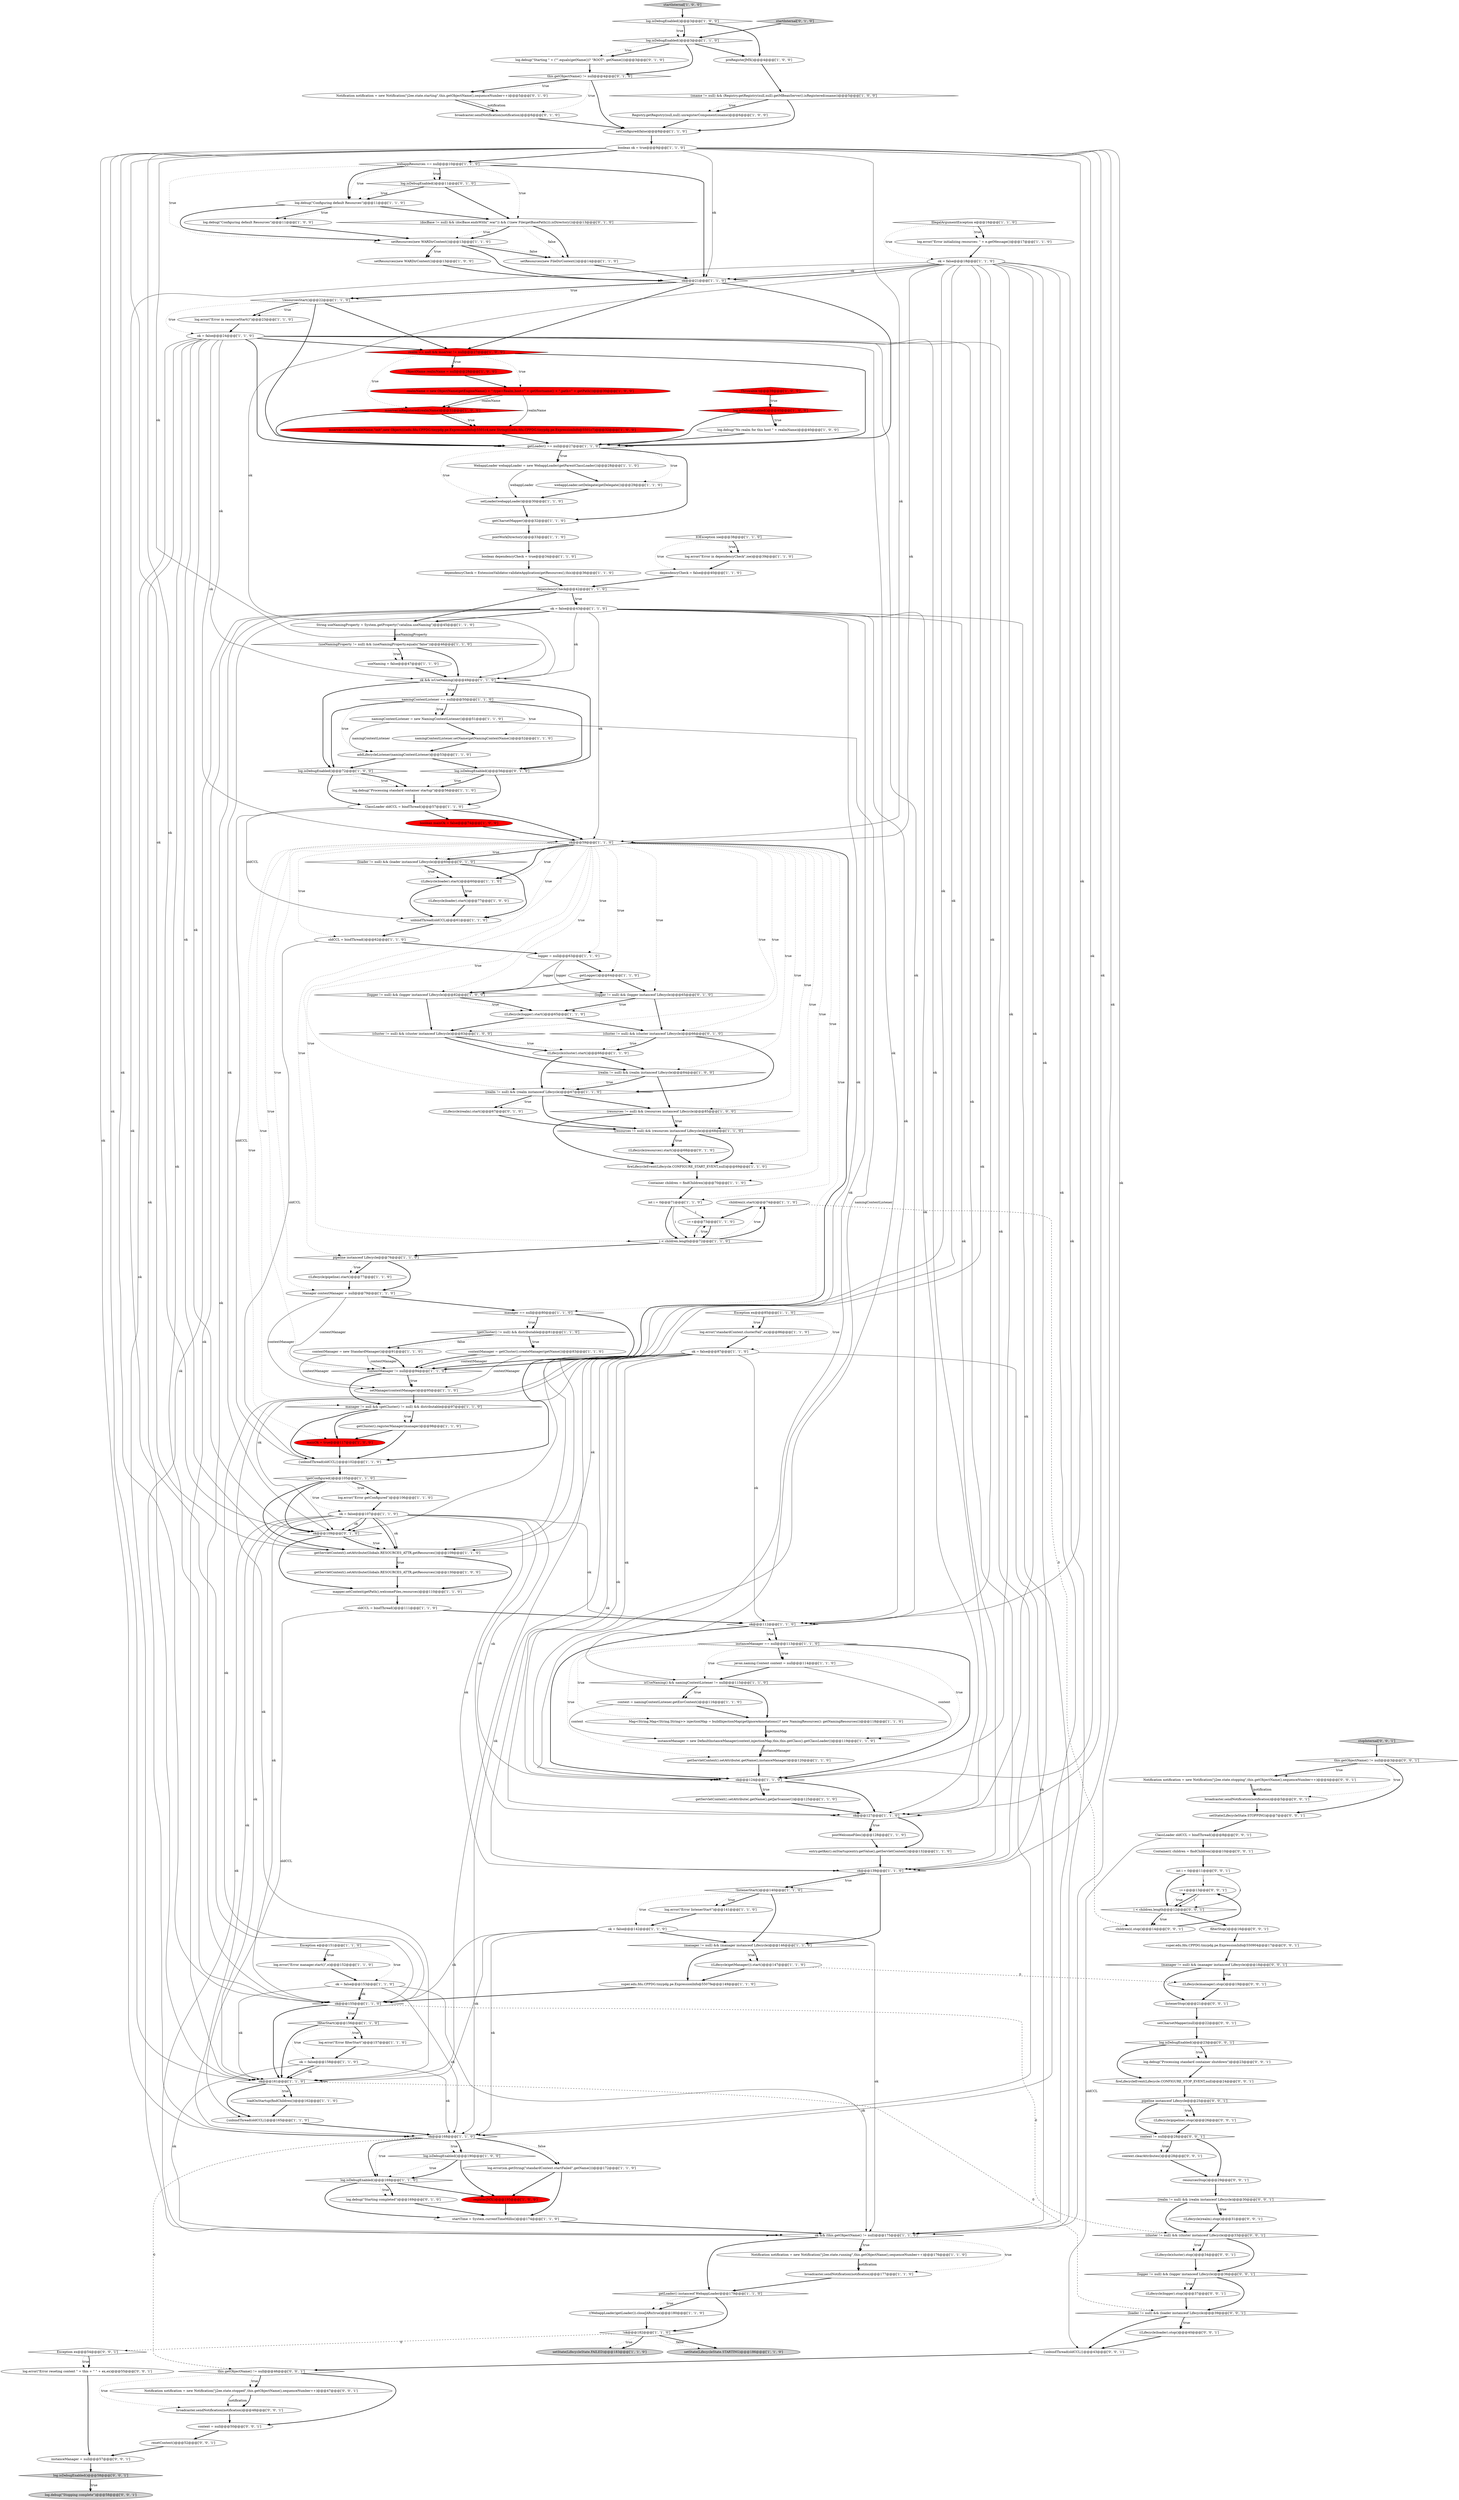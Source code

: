 digraph {
196 [style = filled, label = "broadcaster.sendNotification(notification)@@@48@@@['0', '0', '1']", fillcolor = white, shape = ellipse image = "AAA0AAABBB3BBB"];
15 [style = filled, label = "webappLoader.setDelegate(getDelegate())@@@29@@@['1', '1', '0']", fillcolor = white, shape = ellipse image = "AAA0AAABBB1BBB"];
30 [style = filled, label = "contextManager = getCluster().createManager(getName())@@@83@@@['1', '1', '0']", fillcolor = white, shape = ellipse image = "AAA0AAABBB1BBB"];
58 [style = filled, label = "WebappLoader webappLoader = new WebappLoader(getParentClassLoader())@@@28@@@['1', '1', '0']", fillcolor = white, shape = ellipse image = "AAA0AAABBB1BBB"];
122 [style = filled, label = "setResources(new WARDirContext())@@@13@@@['1', '0', '0']", fillcolor = white, shape = ellipse image = "AAA0AAABBB1BBB"];
172 [style = filled, label = "ClassLoader oldCCL = bindThread()@@@8@@@['0', '0', '1']", fillcolor = white, shape = ellipse image = "AAA0AAABBB3BBB"];
119 [style = filled, label = "log.debug(\"No realm for this host \" + realmName)@@@40@@@['1', '0', '0']", fillcolor = white, shape = ellipse image = "AAA0AAABBB1BBB"];
189 [style = filled, label = "children(i(.stop()@@@14@@@['0', '0', '1']", fillcolor = white, shape = ellipse image = "AAA0AAABBB3BBB"];
22 [style = filled, label = "ClassLoader oldCCL = bindThread()@@@57@@@['1', '1', '0']", fillcolor = white, shape = ellipse image = "AAA0AAABBB1BBB"];
1 [style = filled, label = "getServletContext().setAttribute(Globals.RESOURCES_ATTR,getResources())@@@130@@@['1', '0', '0']", fillcolor = white, shape = ellipse image = "AAA0AAABBB1BBB"];
77 [style = filled, label = "ok = false@@@153@@@['1', '1', '0']", fillcolor = white, shape = ellipse image = "AAA0AAABBB1BBB"];
47 [style = filled, label = "setLoader(webappLoader)@@@30@@@['1', '1', '0']", fillcolor = white, shape = ellipse image = "AAA0AAABBB1BBB"];
61 [style = filled, label = "(cluster != null) && (cluster instanceof Lifecycle)@@@83@@@['1', '0', '0']", fillcolor = white, shape = diamond image = "AAA0AAABBB1BBB"];
9 [style = filled, label = "(oname != null) && (Registry.getRegistry(null,null).getMBeanServer().isRegistered(oname))@@@5@@@['1', '0', '0']", fillcolor = white, shape = diamond image = "AAA0AAABBB1BBB"];
181 [style = filled, label = "context.clearAttributes()@@@28@@@['0', '0', '1']", fillcolor = white, shape = ellipse image = "AAA0AAABBB3BBB"];
46 [style = filled, label = "log.error(\"Error initializing resources: \" + e.getMessage())@@@17@@@['1', '1', '0']", fillcolor = white, shape = ellipse image = "AAA0AAABBB1BBB"];
170 [style = filled, label = "filterStop()@@@16@@@['0', '0', '1']", fillcolor = white, shape = ellipse image = "AAA0AAABBB3BBB"];
19 [style = filled, label = "!resourcesStart()@@@22@@@['1', '1', '0']", fillcolor = white, shape = diamond image = "AAA0AAABBB1BBB"];
166 [style = filled, label = "(realm != null) && (realm instanceof Lifecycle)@@@30@@@['0', '0', '1']", fillcolor = white, shape = diamond image = "AAA0AAABBB3BBB"];
159 [style = filled, label = "log.debug(\"Processing standard container shutdown\")@@@23@@@['0', '0', '1']", fillcolor = white, shape = ellipse image = "AAA0AAABBB3BBB"];
2 [style = filled, label = "log.isDebugEnabled()@@@190@@@['1', '0', '0']", fillcolor = white, shape = diamond image = "AAA0AAABBB1BBB"];
184 [style = filled, label = "pipeline instanceof Lifecycle@@@25@@@['0', '0', '1']", fillcolor = white, shape = diamond image = "AAA0AAABBB3BBB"];
16 [style = filled, label = "{unbindThread(oldCCL)}@@@165@@@['1', '1', '0']", fillcolor = white, shape = ellipse image = "AAA0AAABBB1BBB"];
69 [style = filled, label = "webappResources == null@@@10@@@['1', '1', '0']", fillcolor = white, shape = diamond image = "AAA0AAABBB1BBB"];
59 [style = filled, label = "useNaming = false@@@47@@@['1', '1', '0']", fillcolor = white, shape = ellipse image = "AAA0AAABBB1BBB"];
164 [style = filled, label = "instanceManager = null@@@57@@@['0', '0', '1']", fillcolor = white, shape = ellipse image = "AAA0AAABBB3BBB"];
156 [style = filled, label = "this.getObjectName() != null@@@4@@@['0', '1', '0']", fillcolor = white, shape = diamond image = "AAA0AAABBB2BBB"];
67 [style = filled, label = "namingContextListener = new NamingContextListener()@@@51@@@['1', '1', '0']", fillcolor = white, shape = ellipse image = "AAA0AAABBB1BBB"];
11 [style = filled, label = "Map<String,Map<String,String>> injectionMap = buildInjectionMap(getIgnoreAnnotations()? new NamingResources(): getNamingResources())@@@118@@@['1', '1', '0']", fillcolor = white, shape = ellipse image = "AAA0AAABBB1BBB"];
193 [style = filled, label = "int i = 0@@@11@@@['0', '0', '1']", fillcolor = white, shape = ellipse image = "AAA0AAABBB3BBB"];
173 [style = filled, label = "setState(LifecycleState.STOPPING)@@@7@@@['0', '0', '1']", fillcolor = white, shape = ellipse image = "AAA0AAABBB3BBB"];
99 [style = filled, label = "log.error(\"Error listenerStart\")@@@141@@@['1', '1', '0']", fillcolor = white, shape = ellipse image = "AAA0AAABBB1BBB"];
167 [style = filled, label = "context = null@@@50@@@['0', '0', '1']", fillcolor = white, shape = ellipse image = "AAA0AAABBB3BBB"];
182 [style = filled, label = "resetContext()@@@52@@@['0', '0', '1']", fillcolor = white, shape = ellipse image = "AAA0AAABBB3BBB"];
20 [style = filled, label = "log.error(\"standardContext.clusterFail\",ex)@@@86@@@['1', '1', '0']", fillcolor = white, shape = ellipse image = "AAA0AAABBB1BBB"];
114 [style = filled, label = "ok@@@139@@@['1', '1', '0']", fillcolor = white, shape = diamond image = "AAA0AAABBB1BBB"];
50 [style = filled, label = "ok && isUseNaming()@@@49@@@['1', '1', '0']", fillcolor = white, shape = diamond image = "AAA0AAABBB1BBB"];
137 [style = filled, label = "broadcaster.sendNotification(notification)@@@177@@@['1', '1', '0']", fillcolor = white, shape = ellipse image = "AAA0AAABBB1BBB"];
75 [style = filled, label = "mserver.isRegistered(realmName)@@@31@@@['1', '0', '0']", fillcolor = red, shape = diamond image = "AAA1AAABBB1BBB"];
191 [style = filled, label = "stopInternal['0', '0', '1']", fillcolor = lightgray, shape = diamond image = "AAA0AAABBB3BBB"];
87 [style = filled, label = "ok@@@168@@@['1', '1', '0']", fillcolor = white, shape = diamond image = "AAA0AAABBB1BBB"];
90 [style = filled, label = "(resources != null) && (resources instanceof Lifecycle)@@@85@@@['1', '0', '0']", fillcolor = white, shape = diamond image = "AAA0AAABBB1BBB"];
195 [style = filled, label = "resourcesStop()@@@29@@@['0', '0', '1']", fillcolor = white, shape = ellipse image = "AAA0AAABBB3BBB"];
121 [style = filled, label = "ObjectName realmName = null@@@28@@@['1', '0', '0']", fillcolor = red, shape = ellipse image = "AAA1AAABBB1BBB"];
4 [style = filled, label = "log.isDebugEnabled()@@@3@@@['1', '0', '0']", fillcolor = white, shape = diamond image = "AAA0AAABBB1BBB"];
118 [style = filled, label = "Notification notification = new Notification(\"j2ee.state.running\",this.getObjectName(),sequenceNumber++)@@@176@@@['1', '1', '0']", fillcolor = white, shape = ellipse image = "AAA0AAABBB1BBB"];
143 [style = filled, label = "log.debug(\"Starting \" + (\"\".equals(getName())? \"ROOT\": getName()))@@@3@@@['0', '1', '0']", fillcolor = white, shape = ellipse image = "AAA0AAABBB2BBB"];
95 [style = filled, label = "boolean ok = true@@@9@@@['1', '1', '0']", fillcolor = white, shape = ellipse image = "AAA0AAABBB1BBB"];
80 [style = filled, label = "getServletContext().setAttribute(.getName(),instanceManager)@@@120@@@['1', '1', '0']", fillcolor = white, shape = ellipse image = "AAA0AAABBB1BBB"];
152 [style = filled, label = "startInternal['0', '1', '0']", fillcolor = lightgray, shape = diamond image = "AAA0AAABBB2BBB"];
8 [style = filled, label = "entry.getKey().onStartup(entry.getValue(),getServletContext())@@@132@@@['1', '1', '0']", fillcolor = white, shape = ellipse image = "AAA0AAABBB1BBB"];
74 [style = filled, label = "!listenerStart()@@@140@@@['1', '1', '0']", fillcolor = white, shape = diamond image = "AAA0AAABBB1BBB"];
168 [style = filled, label = "super.edu.fdu.CPPDG.tinypdg.pe.ExpressionInfo@550904@@@17@@@['0', '0', '1']", fillcolor = white, shape = ellipse image = "AAA0AAABBB3BBB"];
108 [style = filled, label = "addLifecycleListener(namingContextListener)@@@53@@@['1', '1', '0']", fillcolor = white, shape = ellipse image = "AAA0AAABBB1BBB"];
83 [style = filled, label = "int i = 0@@@71@@@['1', '1', '0']", fillcolor = white, shape = ellipse image = "AAA0AAABBB1BBB"];
89 [style = filled, label = "Throwable t@@@39@@@['1', '0', '0']", fillcolor = red, shape = diamond image = "AAA1AAABBB1BBB"];
36 [style = filled, label = "!dependencyCheck@@@42@@@['1', '1', '0']", fillcolor = white, shape = diamond image = "AAA0AAABBB1BBB"];
125 [style = filled, label = "setResources(new WARDirContext())@@@13@@@['1', '1', '0']", fillcolor = white, shape = ellipse image = "AAA0AAABBB1BBB"];
110 [style = filled, label = "contextManager = new StandardManager()@@@91@@@['1', '1', '0']", fillcolor = white, shape = ellipse image = "AAA0AAABBB1BBB"];
174 [style = filled, label = "Exception ex@@@54@@@['0', '0', '1']", fillcolor = white, shape = diamond image = "AAA0AAABBB3BBB"];
192 [style = filled, label = "listenerStop()@@@21@@@['0', '0', '1']", fillcolor = white, shape = ellipse image = "AAA0AAABBB3BBB"];
200 [style = filled, label = "this.getObjectName() != null@@@46@@@['0', '0', '1']", fillcolor = white, shape = diamond image = "AAA0AAABBB3BBB"];
165 [style = filled, label = "i++@@@13@@@['0', '0', '1']", fillcolor = white, shape = ellipse image = "AAA0AAABBB3BBB"];
145 [style = filled, label = "log.debug(\"Starting completed\")@@@169@@@['0', '1', '0']", fillcolor = white, shape = ellipse image = "AAA0AAABBB2BBB"];
26 [style = filled, label = "unbindThread(oldCCL)@@@61@@@['1', '1', '0']", fillcolor = white, shape = ellipse image = "AAA0AAABBB1BBB"];
100 [style = filled, label = "ok@@@161@@@['1', '1', '0']", fillcolor = white, shape = diamond image = "AAA0AAABBB1BBB"];
104 [style = filled, label = "startTime = System.currentTimeMillis()@@@174@@@['1', '1', '0']", fillcolor = white, shape = ellipse image = "AAA0AAABBB1BBB"];
138 [style = filled, label = "log.isDebugEnabled()@@@3@@@['1', '1', '0']", fillcolor = white, shape = diamond image = "AAA0AAABBB1BBB"];
0 [style = filled, label = "i++@@@73@@@['1', '1', '0']", fillcolor = white, shape = ellipse image = "AAA0AAABBB1BBB"];
85 [style = filled, label = "setConfigured(false)@@@8@@@['1', '1', '0']", fillcolor = white, shape = ellipse image = "AAA0AAABBB1BBB"];
39 [style = filled, label = "logger = null@@@63@@@['1', '1', '0']", fillcolor = white, shape = ellipse image = "AAA0AAABBB1BBB"];
14 [style = filled, label = "log.debug(\"Configuring default Resources\")@@@11@@@['1', '0', '0']", fillcolor = white, shape = ellipse image = "AAA0AAABBB1BBB"];
76 [style = filled, label = "postWorkDirectory()@@@33@@@['1', '1', '0']", fillcolor = white, shape = ellipse image = "AAA0AAABBB1BBB"];
155 [style = filled, label = "broadcaster.sendNotification(notification)@@@6@@@['0', '1', '0']", fillcolor = white, shape = ellipse image = "AAA0AAABBB2BBB"];
147 [style = filled, label = "ok@@@109@@@['0', '1', '0']", fillcolor = white, shape = diamond image = "AAA0AAABBB2BBB"];
31 [style = filled, label = "ok && (this.getObjectName() != null)@@@175@@@['1', '1', '0']", fillcolor = white, shape = diamond image = "AAA0AAABBB1BBB"];
93 [style = filled, label = "super.edu.fdu.CPPDG.tinypdg.pe.ExpressionInfo@5507fe@@@149@@@['1', '1', '0']", fillcolor = white, shape = ellipse image = "AAA0AAABBB1BBB"];
65 [style = filled, label = "ok = false@@@87@@@['1', '1', '0']", fillcolor = white, shape = ellipse image = "AAA0AAABBB1BBB"];
68 [style = filled, label = "(logger != null) && (logger instanceof Lifecycle)@@@82@@@['1', '0', '0']", fillcolor = white, shape = diamond image = "AAA0AAABBB1BBB"];
151 [style = filled, label = "(logger != null) && (logger instanceof Lifecycle)@@@65@@@['0', '1', '0']", fillcolor = white, shape = diamond image = "AAA0AAABBB2BBB"];
160 [style = filled, label = "setCharsetMapper(null)@@@22@@@['0', '0', '1']", fillcolor = white, shape = ellipse image = "AAA0AAABBB3BBB"];
96 [style = filled, label = "mserver.invoke(realmName,\"init\",new Object((((edu.fdu.CPPDG.tinypdg.pe.ExpressionInfo@5501c4,new String((((edu.fdu.CPPDG.tinypdg.pe.ExpressionInfo@5501c7)@@@32@@@['1', '0', '0']", fillcolor = red, shape = ellipse image = "AAA1AAABBB1BBB"];
176 [style = filled, label = "Notification notification = new Notification(\"j2ee.state.stopping\",this.getObjectName(),sequenceNumber++)@@@4@@@['0', '0', '1']", fillcolor = white, shape = ellipse image = "AAA0AAABBB3BBB"];
63 [style = filled, label = "manager == null@@@80@@@['1', '1', '0']", fillcolor = white, shape = diamond image = "AAA0AAABBB1BBB"];
102 [style = filled, label = "postWelcomeFiles()@@@128@@@['1', '1', '0']", fillcolor = white, shape = ellipse image = "AAA0AAABBB1BBB"];
199 [style = filled, label = "(cluster != null) && (cluster instanceof Lifecycle)@@@33@@@['0', '0', '1']", fillcolor = white, shape = diamond image = "AAA0AAABBB3BBB"];
12 [style = filled, label = "getServletContext().setAttribute(Globals.RESOURCES_ATTR,getResources())@@@109@@@['1', '1', '0']", fillcolor = white, shape = ellipse image = "AAA0AAABBB1BBB"];
115 [style = filled, label = "loadOnStartup(findChildren())@@@162@@@['1', '1', '0']", fillcolor = white, shape = ellipse image = "AAA0AAABBB1BBB"];
73 [style = filled, label = "children(i(.start()@@@74@@@['1', '1', '0']", fillcolor = white, shape = ellipse image = "AAA0AAABBB1BBB"];
128 [style = filled, label = "ok = false@@@107@@@['1', '1', '0']", fillcolor = white, shape = ellipse image = "AAA0AAABBB1BBB"];
79 [style = filled, label = "Manager contextManager = null@@@79@@@['1', '1', '0']", fillcolor = white, shape = ellipse image = "AAA0AAABBB1BBB"];
163 [style = filled, label = "((Lifecycle)logger).stop()@@@37@@@['0', '0', '1']", fillcolor = white, shape = ellipse image = "AAA0AAABBB3BBB"];
54 [style = filled, label = "getCluster().registerManager(manager)@@@98@@@['1', '1', '0']", fillcolor = white, shape = ellipse image = "AAA0AAABBB1BBB"];
78 [style = filled, label = "((Lifecycle)logger).start()@@@65@@@['1', '1', '0']", fillcolor = white, shape = ellipse image = "AAA0AAABBB1BBB"];
82 [style = filled, label = "log.debug(\"Configuring default Resources\")@@@11@@@['1', '1', '0']", fillcolor = white, shape = ellipse image = "AAA0AAABBB1BBB"];
154 [style = filled, label = "log.isDebugEnabled()@@@56@@@['0', '1', '0']", fillcolor = white, shape = diamond image = "AAA0AAABBB2BBB"];
44 [style = filled, label = "((WebappLoader)getLoader()).closeJARs(true)@@@180@@@['1', '1', '0']", fillcolor = white, shape = ellipse image = "AAA0AAABBB1BBB"];
48 [style = filled, label = "ok = false@@@43@@@['1', '1', '0']", fillcolor = white, shape = ellipse image = "AAA0AAABBB1BBB"];
105 [style = filled, label = "(getCluster() != null) && distributable@@@81@@@['1', '1', '0']", fillcolor = white, shape = diamond image = "AAA0AAABBB1BBB"];
116 [style = filled, label = "dependencyCheck = false@@@40@@@['1', '1', '0']", fillcolor = white, shape = ellipse image = "AAA0AAABBB1BBB"];
148 [style = filled, label = "Notification notification = new Notification(\"j2ee.state.starting\",this.getObjectName(),sequenceNumber++)@@@5@@@['0', '1', '0']", fillcolor = white, shape = ellipse image = "AAA0AAABBB2BBB"];
70 [style = filled, label = "log.error(\"Error manager.start()\",e)@@@152@@@['1', '1', '0']", fillcolor = white, shape = ellipse image = "AAA0AAABBB1BBB"];
129 [style = filled, label = "((Lifecycle)loader).start()@@@60@@@['1', '1', '0']", fillcolor = white, shape = ellipse image = "AAA0AAABBB1BBB"];
131 [style = filled, label = "ok@@@124@@@['1', '1', '0']", fillcolor = white, shape = diamond image = "AAA0AAABBB1BBB"];
71 [style = filled, label = "(manager != null) && (manager instanceof Lifecycle)@@@146@@@['1', '1', '0']", fillcolor = white, shape = diamond image = "AAA0AAABBB1BBB"];
135 [style = filled, label = "ok = false@@@158@@@['1', '1', '0']", fillcolor = white, shape = ellipse image = "AAA0AAABBB1BBB"];
24 [style = filled, label = "IllegalArgumentException e@@@16@@@['1', '1', '0']", fillcolor = white, shape = diamond image = "AAA0AAABBB1BBB"];
92 [style = filled, label = "setState(LifecycleState.STARTING)@@@186@@@['1', '1', '0']", fillcolor = lightgray, shape = ellipse image = "AAA0AAABBB1BBB"];
27 [style = filled, label = "manager != null && (getCluster() != null) && distributable@@@97@@@['1', '1', '0']", fillcolor = white, shape = diamond image = "AAA0AAABBB1BBB"];
43 [style = filled, label = "Registry.getRegistry(null,null).unregisterComponent(oname)@@@6@@@['1', '0', '0']", fillcolor = white, shape = ellipse image = "AAA0AAABBB1BBB"];
120 [style = filled, label = "((Lifecycle)cluster).start()@@@66@@@['1', '1', '0']", fillcolor = white, shape = ellipse image = "AAA0AAABBB1BBB"];
62 [style = filled, label = "pipeline instanceof Lifecycle@@@76@@@['1', '1', '0']", fillcolor = white, shape = diamond image = "AAA0AAABBB1BBB"];
111 [style = filled, label = "namingContextListener == null@@@50@@@['1', '1', '0']", fillcolor = white, shape = diamond image = "AAA0AAABBB1BBB"];
150 [style = filled, label = "(cluster != null) && (cluster instanceof Lifecycle)@@@66@@@['0', '1', '0']", fillcolor = white, shape = diamond image = "AAA0AAABBB2BBB"];
88 [style = filled, label = "realm == null && mserver != null@@@27@@@['1', '0', '0']", fillcolor = red, shape = diamond image = "AAA1AAABBB1BBB"];
157 [style = filled, label = "log.isDebugEnabled()@@@58@@@['0', '0', '1']", fillcolor = lightgray, shape = diamond image = "AAA0AAABBB3BBB"];
53 [style = filled, label = "{unbindThread(oldCCL)}@@@102@@@['1', '1', '0']", fillcolor = white, shape = ellipse image = "AAA0AAABBB1BBB"];
81 [style = filled, label = "log.error(\"Error in dependencyCheck\",ioe)@@@39@@@['1', '1', '0']", fillcolor = white, shape = ellipse image = "AAA0AAABBB1BBB"];
188 [style = filled, label = "i < children.length@@@12@@@['0', '0', '1']", fillcolor = white, shape = diamond image = "AAA0AAABBB3BBB"];
146 [style = filled, label = "(loader != null) && (loader instanceof Lifecycle)@@@60@@@['0', '1', '0']", fillcolor = white, shape = diamond image = "AAA0AAABBB2BBB"];
101 [style = filled, label = "log.error(\"Error getConfigured\")@@@106@@@['1', '1', '0']", fillcolor = white, shape = ellipse image = "AAA0AAABBB1BBB"];
123 [style = filled, label = "Exception ex@@@85@@@['1', '1', '0']", fillcolor = white, shape = diamond image = "AAA0AAABBB1BBB"];
178 [style = filled, label = "(logger != null) && (logger instanceof Lifecycle)@@@36@@@['0', '0', '1']", fillcolor = white, shape = diamond image = "AAA0AAABBB3BBB"];
57 [style = filled, label = "getLoader() == null@@@27@@@['1', '1', '0']", fillcolor = white, shape = diamond image = "AAA0AAABBB1BBB"];
32 [style = filled, label = "mapper.setContext(getPath(),welcomeFiles,resources)@@@110@@@['1', '1', '0']", fillcolor = white, shape = ellipse image = "AAA0AAABBB1BBB"];
198 [style = filled, label = "((Lifecycle)loader).stop()@@@40@@@['0', '0', '1']", fillcolor = white, shape = ellipse image = "AAA0AAABBB3BBB"];
72 [style = filled, label = "ok = false@@@18@@@['1', '1', '0']", fillcolor = white, shape = ellipse image = "AAA0AAABBB1BBB"];
45 [style = filled, label = "getServletContext().setAttribute(.getName(),getJarScanner())@@@125@@@['1', '1', '0']", fillcolor = white, shape = ellipse image = "AAA0AAABBB1BBB"];
117 [style = filled, label = "log.error(sm.getString(\"standardContext.startFailed\",getName()))@@@172@@@['1', '1', '0']", fillcolor = white, shape = ellipse image = "AAA0AAABBB1BBB"];
10 [style = filled, label = "log.isDebugEnabled()@@@72@@@['1', '0', '0']", fillcolor = white, shape = diamond image = "AAA0AAABBB1BBB"];
180 [style = filled, label = "log.debug(\"Stopping complete\")@@@58@@@['0', '0', '1']", fillcolor = lightgray, shape = ellipse image = "AAA0AAABBB3BBB"];
28 [style = filled, label = "boolean mainOk = false@@@74@@@['1', '0', '0']", fillcolor = red, shape = ellipse image = "AAA1AAABBB1BBB"];
56 [style = filled, label = "Exception e@@@151@@@['1', '1', '0']", fillcolor = white, shape = diamond image = "AAA0AAABBB1BBB"];
130 [style = filled, label = "ok@@@59@@@['1', '1', '0']", fillcolor = white, shape = diamond image = "AAA0AAABBB1BBB"];
127 [style = filled, label = "getCharsetMapper()@@@32@@@['1', '1', '0']", fillcolor = white, shape = ellipse image = "AAA0AAABBB1BBB"];
186 [style = filled, label = "((Lifecycle)realm).stop()@@@31@@@['0', '0', '1']", fillcolor = white, shape = ellipse image = "AAA0AAABBB3BBB"];
136 [style = filled, label = "instanceManager == null@@@113@@@['1', '1', '0']", fillcolor = white, shape = diamond image = "AAA0AAABBB1BBB"];
107 [style = filled, label = "ok@@@21@@@['1', '1', '0']", fillcolor = white, shape = diamond image = "AAA0AAABBB1BBB"];
171 [style = filled, label = "((Lifecycle)manager).stop()@@@19@@@['0', '0', '1']", fillcolor = white, shape = ellipse image = "AAA0AAABBB3BBB"];
29 [style = filled, label = "dependencyCheck = ExtensionValidator.validateApplication(getResources(),this)@@@36@@@['1', '1', '0']", fillcolor = white, shape = ellipse image = "AAA0AAABBB1BBB"];
144 [style = filled, label = "log.isDebugEnabled()@@@11@@@['0', '1', '0']", fillcolor = white, shape = diamond image = "AAA0AAABBB2BBB"];
179 [style = filled, label = "{unbindThread(oldCCL)}@@@43@@@['0', '0', '1']", fillcolor = white, shape = ellipse image = "AAA0AAABBB3BBB"];
66 [style = filled, label = "i < children.length@@@72@@@['1', '1', '0']", fillcolor = white, shape = diamond image = "AAA0AAABBB1BBB"];
5 [style = filled, label = "preRegisterJMX()@@@4@@@['1', '0', '0']", fillcolor = white, shape = ellipse image = "AAA0AAABBB1BBB"];
84 [style = filled, label = "((Lifecycle)loader).start()@@@77@@@['1', '0', '0']", fillcolor = white, shape = ellipse image = "AAA0AAABBB1BBB"];
132 [style = filled, label = "boolean dependencyCheck = true@@@34@@@['1', '1', '0']", fillcolor = white, shape = ellipse image = "AAA0AAABBB1BBB"];
183 [style = filled, label = "log.isDebugEnabled()@@@23@@@['0', '0', '1']", fillcolor = white, shape = diamond image = "AAA0AAABBB3BBB"];
21 [style = filled, label = "realmName = new ObjectName(getEngineName() + \":type=Realm,host=\" + getHostname() + \",path=\" + getPath())@@@30@@@['1', '0', '0']", fillcolor = red, shape = ellipse image = "AAA1AAABBB1BBB"];
3 [style = filled, label = "ok = false@@@24@@@['1', '1', '0']", fillcolor = white, shape = ellipse image = "AAA0AAABBB1BBB"];
40 [style = filled, label = "setState(LifecycleState.FAILED)@@@183@@@['1', '1', '0']", fillcolor = lightgray, shape = ellipse image = "AAA0AAABBB1BBB"];
35 [style = filled, label = "ok@@@127@@@['1', '1', '0']", fillcolor = white, shape = diamond image = "AAA0AAABBB1BBB"];
38 [style = filled, label = "context = namingContextListener.getEnvContext()@@@116@@@['1', '1', '0']", fillcolor = white, shape = ellipse image = "AAA0AAABBB1BBB"];
55 [style = filled, label = "contextManager != null@@@94@@@['1', '1', '0']", fillcolor = white, shape = diamond image = "AAA0AAABBB1BBB"];
86 [style = filled, label = "(realm != null) && (realm instanceof Lifecycle)@@@84@@@['1', '0', '0']", fillcolor = white, shape = diamond image = "AAA0AAABBB1BBB"];
142 [style = filled, label = "((Lifecycle)realm).start()@@@67@@@['0', '1', '0']", fillcolor = white, shape = ellipse image = "AAA0AAABBB2BBB"];
37 [style = filled, label = "(useNamingProperty != null) && (useNamingProperty.equals(\"false\"))@@@46@@@['1', '1', '0']", fillcolor = white, shape = diamond image = "AAA0AAABBB1BBB"];
64 [style = filled, label = "ok@@@155@@@['1', '1', '0']", fillcolor = white, shape = diamond image = "AAA0AAABBB1BBB"];
34 [style = filled, label = "oldCCL = bindThread()@@@111@@@['1', '1', '0']", fillcolor = white, shape = ellipse image = "AAA0AAABBB1BBB"];
175 [style = filled, label = "((Lifecycle)cluster).stop()@@@34@@@['0', '0', '1']", fillcolor = white, shape = ellipse image = "AAA0AAABBB3BBB"];
17 [style = filled, label = "fireLifecycleEvent(Lifecycle.CONFIGURE_START_EVENT,null)@@@69@@@['1', '1', '0']", fillcolor = white, shape = ellipse image = "AAA0AAABBB1BBB"];
49 [style = filled, label = "setResources(new FileDirContext())@@@14@@@['1', '1', '0']", fillcolor = white, shape = ellipse image = "AAA0AAABBB1BBB"];
112 [style = filled, label = "((Lifecycle)pipeline).start()@@@77@@@['1', '1', '0']", fillcolor = white, shape = ellipse image = "AAA0AAABBB1BBB"];
187 [style = filled, label = "fireLifecycleEvent(Lifecycle.CONFIGURE_STOP_EVENT,null)@@@24@@@['0', '0', '1']", fillcolor = white, shape = ellipse image = "AAA0AAABBB3BBB"];
23 [style = filled, label = "log.isDebugEnabled()@@@169@@@['1', '1', '0']", fillcolor = white, shape = diamond image = "AAA0AAABBB1BBB"];
197 [style = filled, label = "Container(( children = findChildren()@@@10@@@['0', '0', '1']", fillcolor = white, shape = ellipse image = "AAA0AAABBB3BBB"];
141 [style = filled, label = "log.error(\"Error filterStart\")@@@157@@@['1', '1', '0']", fillcolor = white, shape = ellipse image = "AAA0AAABBB1BBB"];
33 [style = filled, label = "isUseNaming() && namingContextListener != null@@@115@@@['1', '1', '0']", fillcolor = white, shape = diamond image = "AAA0AAABBB1BBB"];
153 [style = filled, label = "((Lifecycle)resources).start()@@@68@@@['0', '1', '0']", fillcolor = white, shape = ellipse image = "AAA0AAABBB2BBB"];
25 [style = filled, label = "startInternal['1', '0', '0']", fillcolor = lightgray, shape = diamond image = "AAA0AAABBB1BBB"];
91 [style = filled, label = "(resources != null) && (resources instanceof Lifecycle)@@@68@@@['1', '1', '0']", fillcolor = white, shape = diamond image = "AAA0AAABBB1BBB"];
103 [style = filled, label = "getLogger()@@@64@@@['1', '1', '0']", fillcolor = white, shape = ellipse image = "AAA0AAABBB1BBB"];
52 [style = filled, label = "!ok@@@182@@@['1', '1', '0']", fillcolor = white, shape = diamond image = "AAA0AAABBB1BBB"];
158 [style = filled, label = "Notification notification = new Notification(\"j2ee.state.stopped\",this.getObjectName(),sequenceNumber++)@@@47@@@['0', '0', '1']", fillcolor = white, shape = ellipse image = "AAA0AAABBB3BBB"];
177 [style = filled, label = "broadcaster.sendNotification(notification)@@@5@@@['0', '0', '1']", fillcolor = white, shape = ellipse image = "AAA0AAABBB3BBB"];
97 [style = filled, label = "(realm != null) && (realm instanceof Lifecycle)@@@67@@@['1', '1', '0']", fillcolor = white, shape = diamond image = "AAA0AAABBB1BBB"];
113 [style = filled, label = "Container children = findChildren()@@@70@@@['1', '1', '0']", fillcolor = white, shape = ellipse image = "AAA0AAABBB1BBB"];
139 [style = filled, label = "instanceManager = new DefaultInstanceManager(context,injectionMap,this,this.getClass().getClassLoader())@@@119@@@['1', '1', '0']", fillcolor = white, shape = ellipse image = "AAA0AAABBB1BBB"];
124 [style = filled, label = "getLoader() instanceof WebappLoader@@@179@@@['1', '1', '0']", fillcolor = white, shape = diamond image = "AAA0AAABBB1BBB"];
149 [style = filled, label = "(docBase != null) && (docBase.endsWith(\".war\")) && (!(new File(getBasePath())).isDirectory())@@@13@@@['0', '1', '0']", fillcolor = white, shape = diamond image = "AAA0AAABBB2BBB"];
18 [style = filled, label = "ok@@@112@@@['1', '1', '0']", fillcolor = white, shape = diamond image = "AAA0AAABBB1BBB"];
13 [style = filled, label = "registerJMX()@@@195@@@['1', '0', '0']", fillcolor = red, shape = ellipse image = "AAA1AAABBB1BBB"];
126 [style = filled, label = "!filterStart()@@@156@@@['1', '1', '0']", fillcolor = white, shape = diamond image = "AAA0AAABBB1BBB"];
51 [style = filled, label = "!getConfigured()@@@105@@@['1', '1', '0']", fillcolor = white, shape = diamond image = "AAA0AAABBB1BBB"];
106 [style = filled, label = "setManager(contextManager)@@@95@@@['1', '1', '0']", fillcolor = white, shape = ellipse image = "AAA0AAABBB1BBB"];
94 [style = filled, label = "mainOk = true@@@117@@@['1', '0', '0']", fillcolor = red, shape = ellipse image = "AAA1AAABBB1BBB"];
60 [style = filled, label = "IOException ioe@@@38@@@['1', '1', '0']", fillcolor = white, shape = diamond image = "AAA0AAABBB1BBB"];
162 [style = filled, label = "((Lifecycle)pipeline).stop()@@@26@@@['0', '0', '1']", fillcolor = white, shape = ellipse image = "AAA0AAABBB3BBB"];
134 [style = filled, label = "ok = false@@@142@@@['1', '1', '0']", fillcolor = white, shape = ellipse image = "AAA0AAABBB1BBB"];
7 [style = filled, label = "oldCCL = bindThread()@@@62@@@['1', '1', '0']", fillcolor = white, shape = ellipse image = "AAA0AAABBB1BBB"];
41 [style = filled, label = "javax.naming.Context context = null@@@114@@@['1', '1', '0']", fillcolor = white, shape = ellipse image = "AAA0AAABBB1BBB"];
109 [style = filled, label = "log.error(\"Error in resourceStart()\")@@@23@@@['1', '1', '0']", fillcolor = white, shape = ellipse image = "AAA0AAABBB1BBB"];
140 [style = filled, label = "namingContextListener.setName(getNamingContextName())@@@52@@@['1', '1', '0']", fillcolor = white, shape = ellipse image = "AAA0AAABBB1BBB"];
161 [style = filled, label = "(loader != null) && (loader instanceof Lifecycle)@@@39@@@['0', '0', '1']", fillcolor = white, shape = diamond image = "AAA0AAABBB3BBB"];
185 [style = filled, label = "log.error(\"Error reseting context \" + this + \" \" + ex,ex)@@@55@@@['0', '0', '1']", fillcolor = white, shape = ellipse image = "AAA0AAABBB3BBB"];
6 [style = filled, label = "String useNamingProperty = System.getProperty(\"catalina.useNaming\")@@@45@@@['1', '1', '0']", fillcolor = white, shape = ellipse image = "AAA0AAABBB1BBB"];
42 [style = filled, label = "((Lifecycle)getManager()).start()@@@147@@@['1', '1', '0']", fillcolor = white, shape = ellipse image = "AAA0AAABBB1BBB"];
133 [style = filled, label = "log.isDebugEnabled()@@@40@@@['1', '0', '0']", fillcolor = red, shape = diamond image = "AAA1AAABBB1BBB"];
190 [style = filled, label = "(manager != null) && (manager instanceof Lifecycle)@@@18@@@['0', '0', '1']", fillcolor = white, shape = diamond image = "AAA0AAABBB3BBB"];
194 [style = filled, label = "context != null@@@28@@@['0', '0', '1']", fillcolor = white, shape = diamond image = "AAA0AAABBB3BBB"];
98 [style = filled, label = "log.debug(\"Processing standard container startup\")@@@56@@@['1', '1', '0']", fillcolor = white, shape = ellipse image = "AAA0AAABBB1BBB"];
169 [style = filled, label = "this.getObjectName() != null@@@3@@@['0', '0', '1']", fillcolor = white, shape = diamond image = "AAA0AAABBB3BBB"];
72->107 [style = solid, label="ok"];
78->61 [style = bold, label=""];
144->82 [style = bold, label=""];
200->158 [style = dotted, label="true"];
152->138 [style = bold, label=""];
34->18 [style = bold, label=""];
21->75 [style = bold, label=""];
95->147 [style = solid, label="ok"];
9->43 [style = bold, label=""];
190->171 [style = dotted, label="true"];
193->188 [style = bold, label=""];
151->78 [style = bold, label=""];
195->166 [style = bold, label=""];
106->27 [style = bold, label=""];
23->13 [style = bold, label=""];
48->35 [style = solid, label="ok"];
23->145 [style = dotted, label="true"];
184->162 [style = dotted, label="true"];
157->180 [style = bold, label=""];
100->115 [style = dotted, label="true"];
125->49 [style = bold, label=""];
56->70 [style = bold, label=""];
183->159 [style = bold, label=""];
128->131 [style = solid, label="ok"];
189->165 [style = bold, label=""];
3->100 [style = solid, label="ok"];
72->147 [style = solid, label="ok"];
95->131 [style = solid, label="ok"];
193->165 [style = solid, label="i"];
111->67 [style = bold, label=""];
95->12 [style = solid, label="ok"];
56->70 [style = dotted, label="true"];
100->16 [style = bold, label=""];
95->18 [style = solid, label="ok"];
135->87 [style = solid, label="ok"];
105->110 [style = dotted, label="false"];
138->143 [style = bold, label=""];
95->87 [style = solid, label="ok"];
22->53 [style = solid, label="oldCCL"];
117->104 [style = bold, label=""];
119->57 [style = bold, label=""];
16->87 [style = bold, label=""];
19->57 [style = bold, label=""];
150->97 [style = bold, label=""];
91->153 [style = dotted, label="true"];
19->3 [style = dotted, label="true"];
54->94 [style = bold, label=""];
91->153 [style = bold, label=""];
87->2 [style = bold, label=""];
178->163 [style = dotted, label="true"];
111->67 [style = dotted, label="true"];
79->106 [style = solid, label="contextManager"];
145->104 [style = bold, label=""];
72->35 [style = solid, label="ok"];
15->47 [style = bold, label=""];
58->15 [style = bold, label=""];
51->128 [style = dotted, label="true"];
94->53 [style = bold, label=""];
169->173 [style = bold, label=""];
59->50 [style = bold, label=""];
72->114 [style = solid, label="ok"];
169->177 [style = dotted, label="true"];
107->88 [style = bold, label=""];
34->16 [style = solid, label="oldCCL"];
98->22 [style = bold, label=""];
51->12 [style = bold, label=""];
18->131 [style = bold, label=""];
134->71 [style = bold, label=""];
12->32 [style = bold, label=""];
65->114 [style = solid, label="ok"];
107->19 [style = bold, label=""];
142->91 [style = bold, label=""];
153->17 [style = bold, label=""];
56->77 [style = dotted, label="true"];
100->115 [style = bold, label=""];
179->200 [style = bold, label=""];
6->37 [style = bold, label=""];
73->0 [style = bold, label=""];
176->177 [style = solid, label="notification"];
86->97 [style = dotted, label="true"];
112->79 [style = bold, label=""];
69->107 [style = bold, label=""];
48->87 [style = solid, label="ok"];
7->39 [style = bold, label=""];
115->16 [style = bold, label=""];
194->181 [style = dotted, label="true"];
99->134 [style = bold, label=""];
21->96 [style = solid, label="realmName"];
193->188 [style = solid, label="i"];
130->39 [style = dotted, label="true"];
89->133 [style = bold, label=""];
69->149 [style = dotted, label="true"];
50->154 [style = bold, label=""];
80->131 [style = bold, label=""];
4->5 [style = bold, label=""];
30->55 [style = solid, label="contextManager"];
66->0 [style = dotted, label="true"];
52->40 [style = dotted, label="true"];
171->192 [style = bold, label=""];
68->78 [style = dotted, label="true"];
72->31 [style = solid, label="ok"];
61->86 [style = bold, label=""];
105->30 [style = dotted, label="true"];
128->64 [style = solid, label="ok"];
74->71 [style = bold, label=""];
186->199 [style = bold, label=""];
143->156 [style = bold, label=""];
146->26 [style = bold, label=""];
199->178 [style = bold, label=""];
95->31 [style = solid, label="ok"];
130->79 [style = dotted, label="true"];
86->97 [style = bold, label=""];
87->23 [style = bold, label=""];
120->97 [style = bold, label=""];
147->12 [style = bold, label=""];
155->85 [style = bold, label=""];
190->171 [style = bold, label=""];
149->125 [style = dotted, label="true"];
88->121 [style = dotted, label="true"];
96->57 [style = bold, label=""];
65->87 [style = solid, label="ok"];
148->155 [style = bold, label=""];
68->61 [style = bold, label=""];
169->176 [style = bold, label=""];
130->94 [style = dotted, label="true"];
65->18 [style = solid, label="ok"];
38->139 [style = solid, label="context"];
27->94 [style = bold, label=""];
37->50 [style = bold, label=""];
31->124 [style = bold, label=""];
147->12 [style = dotted, label="true"];
46->72 [style = bold, label=""];
72->64 [style = solid, label="ok"];
60->81 [style = dotted, label="true"];
130->26 [style = dotted, label="true"];
136->41 [style = bold, label=""];
111->108 [style = dotted, label="true"];
47->127 [style = bold, label=""];
200->158 [style = bold, label=""];
130->17 [style = dotted, label="true"];
130->103 [style = dotted, label="true"];
58->47 [style = solid, label="webappLoader"];
176->177 [style = bold, label=""];
192->160 [style = bold, label=""];
130->90 [style = dotted, label="true"];
2->23 [style = dotted, label="true"];
66->62 [style = bold, label=""];
130->68 [style = dotted, label="true"];
126->100 [style = bold, label=""];
72->100 [style = solid, label="ok"];
118->137 [style = bold, label=""];
42->171 [style = dashed, label="0"];
97->142 [style = bold, label=""];
89->133 [style = dotted, label="true"];
144->82 [style = dotted, label="true"];
31->137 [style = dotted, label="true"];
33->11 [style = bold, label=""];
188->189 [style = dotted, label="true"];
30->106 [style = solid, label="contextManager"];
0->66 [style = bold, label=""];
62->112 [style = bold, label=""];
197->193 [style = bold, label=""];
134->87 [style = solid, label="ok"];
3->88 [style = bold, label=""];
82->14 [style = bold, label=""];
35->8 [style = bold, label=""];
95->100 [style = solid, label="ok"];
64->199 [style = dashed, label="0"];
68->78 [style = bold, label=""];
73->189 [style = dashed, label="0"];
130->151 [style = dotted, label="true"];
45->35 [style = bold, label=""];
18->136 [style = bold, label=""];
164->157 [style = bold, label=""];
64->126 [style = dotted, label="true"];
123->20 [style = bold, label=""];
160->183 [style = bold, label=""];
36->6 [style = bold, label=""];
125->49 [style = dotted, label="false"];
183->159 [style = dotted, label="true"];
83->66 [style = bold, label=""];
151->78 [style = dotted, label="true"];
26->7 [style = bold, label=""];
109->3 [style = bold, label=""];
23->145 [style = bold, label=""];
65->12 [style = solid, label="ok"];
27->53 [style = bold, label=""];
118->137 [style = solid, label="notification"];
60->81 [style = bold, label=""];
121->21 [style = bold, label=""];
60->116 [style = dotted, label="true"];
28->130 [style = bold, label=""];
130->146 [style = dotted, label="true"];
130->91 [style = dotted, label="true"];
11->139 [style = solid, label="injectionMap"];
148->155 [style = solid, label="notification"];
95->35 [style = solid, label="ok"];
62->112 [style = dotted, label="true"];
97->142 [style = dotted, label="true"];
35->102 [style = dotted, label="true"];
166->199 [style = bold, label=""];
74->99 [style = bold, label=""];
128->18 [style = solid, label="ok"];
149->49 [style = dotted, label="false"];
3->18 [style = solid, label="ok"];
57->127 [style = bold, label=""];
50->111 [style = dotted, label="true"];
90->17 [style = bold, label=""];
52->174 [style = dashed, label="0"];
64->100 [style = bold, label=""];
1->32 [style = bold, label=""];
123->65 [style = dotted, label="true"];
90->91 [style = bold, label=""];
10->98 [style = dotted, label="true"];
122->107 [style = bold, label=""];
95->69 [style = bold, label=""];
139->80 [style = bold, label=""];
114->74 [style = bold, label=""];
64->126 [style = bold, label=""];
117->13 [style = bold, label=""];
7->53 [style = solid, label="oldCCL"];
123->20 [style = dotted, label="true"];
65->131 [style = solid, label="ok"];
66->73 [style = dotted, label="true"];
187->184 [style = bold, label=""];
86->90 [style = bold, label=""];
61->120 [style = dotted, label="true"];
22->28 [style = bold, label=""];
48->6 [style = bold, label=""];
136->41 [style = dotted, label="true"];
154->98 [style = dotted, label="true"];
105->30 [style = bold, label=""];
57->58 [style = dotted, label="true"];
183->187 [style = bold, label=""];
37->59 [style = dotted, label="true"];
129->84 [style = bold, label=""];
72->50 [style = solid, label="ok"];
124->44 [style = bold, label=""];
41->139 [style = solid, label="context"];
110->55 [style = solid, label="contextManager"];
24->46 [style = dotted, label="true"];
69->144 [style = dotted, label="true"];
97->90 [style = bold, label=""];
52->92 [style = bold, label=""];
69->125 [style = dotted, label="true"];
129->84 [style = dotted, label="true"];
81->116 [style = bold, label=""];
130->61 [style = dotted, label="true"];
87->200 [style = dashed, label="0"];
72->18 [style = solid, label="ok"];
130->66 [style = dotted, label="true"];
76->132 [style = bold, label=""];
48->18 [style = solid, label="ok"];
50->111 [style = bold, label=""];
70->77 [style = bold, label=""];
25->4 [style = bold, label=""];
72->131 [style = solid, label="ok"];
91->17 [style = bold, label=""];
3->64 [style = solid, label="ok"];
130->129 [style = bold, label=""];
105->110 [style = bold, label=""];
82->14 [style = dotted, label="true"];
48->12 [style = solid, label="ok"];
133->57 [style = bold, label=""];
30->55 [style = bold, label=""];
83->66 [style = solid, label="i"];
3->35 [style = solid, label="ok"];
3->12 [style = solid, label="ok"];
162->194 [style = bold, label=""];
3->114 [style = solid, label="ok"];
200->196 [style = dotted, label="true"];
166->186 [style = bold, label=""];
130->146 [style = bold, label=""];
65->147 [style = solid, label="ok"];
55->106 [style = dotted, label="true"];
128->12 [style = bold, label=""];
113->83 [style = bold, label=""];
191->169 [style = bold, label=""];
172->197 [style = bold, label=""];
199->175 [style = bold, label=""];
175->178 [style = bold, label=""];
95->50 [style = solid, label="ok"];
134->100 [style = solid, label="ok"];
74->99 [style = dotted, label="true"];
5->9 [style = bold, label=""];
190->192 [style = bold, label=""];
127->76 [style = bold, label=""];
78->150 [style = bold, label=""];
161->179 [style = bold, label=""];
72->87 [style = solid, label="ok"];
48->64 [style = solid, label="ok"];
156->155 [style = dotted, label="true"];
57->58 [style = bold, label=""];
3->50 [style = solid, label="ok"];
3->147 [style = solid, label="ok"];
199->175 [style = dotted, label="true"];
116->36 [style = bold, label=""];
77->87 [style = solid, label="ok"];
130->113 [style = dotted, label="true"];
57->15 [style = dotted, label="true"];
69->144 [style = bold, label=""];
130->83 [style = dotted, label="true"];
126->135 [style = dotted, label="true"];
50->10 [style = bold, label=""];
21->75 [style = solid, label="realmName"];
10->98 [style = bold, label=""];
66->73 [style = bold, label=""];
130->7 [style = dotted, label="true"];
130->63 [style = dotted, label="true"];
178->161 [style = bold, label=""];
95->114 [style = solid, label="ok"];
88->57 [style = bold, label=""];
131->35 [style = bold, label=""];
136->131 [style = bold, label=""];
138->143 [style = dotted, label="true"];
51->101 [style = bold, label=""];
77->64 [style = bold, label=""];
188->189 [style = bold, label=""];
136->11 [style = dotted, label="true"];
165->188 [style = bold, label=""];
158->196 [style = bold, label=""];
128->114 [style = solid, label="ok"];
79->63 [style = bold, label=""];
95->107 [style = solid, label="ok"];
19->109 [style = dotted, label="true"];
62->79 [style = bold, label=""];
3->131 [style = solid, label="ok"];
79->55 [style = solid, label="contextManager"];
136->80 [style = dotted, label="true"];
130->86 [style = dotted, label="true"];
65->64 [style = solid, label="ok"];
161->198 [style = bold, label=""];
104->31 [style = bold, label=""];
12->1 [style = bold, label=""];
48->147 [style = solid, label="ok"];
65->31 [style = solid, label="ok"];
9->85 [style = bold, label=""];
48->114 [style = solid, label="ok"];
85->95 [style = bold, label=""];
18->136 [style = dotted, label="true"];
110->55 [style = bold, label=""];
125->122 [style = bold, label=""];
27->54 [style = bold, label=""];
33->38 [style = dotted, label="true"];
39->103 [style = bold, label=""];
133->119 [style = dotted, label="true"];
111->10 [style = bold, label=""];
61->120 [style = bold, label=""];
22->26 [style = solid, label="oldCCL"];
4->138 [style = bold, label=""];
147->32 [style = bold, label=""];
135->100 [style = solid, label="ok"];
185->164 [style = bold, label=""];
194->181 [style = bold, label=""];
77->64 [style = solid, label="ok"];
141->135 [style = bold, label=""];
154->22 [style = bold, label=""];
65->35 [style = solid, label="ok"];
130->150 [style = dotted, label="true"];
48->130 [style = solid, label="ok"];
132->29 [style = bold, label=""];
114->74 [style = dotted, label="true"];
130->129 [style = dotted, label="true"];
22->130 [style = bold, label=""];
48->131 [style = solid, label="ok"];
126->141 [style = dotted, label="true"];
133->119 [style = bold, label=""];
174->185 [style = dotted, label="true"];
55->106 [style = bold, label=""];
135->31 [style = solid, label="ok"];
150->120 [style = dotted, label="true"];
134->31 [style = solid, label="ok"];
52->40 [style = bold, label=""];
194->195 [style = bold, label=""];
88->75 [style = dotted, label="true"];
19->109 [style = bold, label=""];
95->64 [style = solid, label="ok"];
184->194 [style = bold, label=""];
82->149 [style = bold, label=""];
88->21 [style = dotted, label="true"];
128->147 [style = solid, label="ok"];
174->185 [style = bold, label=""];
156->148 [style = bold, label=""];
196->167 [style = bold, label=""];
27->54 [style = dotted, label="true"];
31->118 [style = dotted, label="true"];
126->141 [style = bold, label=""];
170->168 [style = bold, label=""];
69->82 [style = dotted, label="true"];
75->57 [style = bold, label=""];
114->71 [style = bold, label=""];
103->151 [style = bold, label=""];
87->2 [style = dotted, label="true"];
128->12 [style = solid, label="ok"];
128->35 [style = solid, label="ok"];
188->170 [style = bold, label=""];
0->66 [style = solid, label="i"];
11->139 [style = bold, label=""];
136->139 [style = dotted, label="true"];
136->33 [style = dotted, label="true"];
167->182 [style = bold, label=""];
33->38 [style = bold, label=""];
124->44 [style = dotted, label="true"];
3->57 [style = bold, label=""];
130->97 [style = dotted, label="true"];
130->62 [style = dotted, label="true"];
128->87 [style = solid, label="ok"];
134->64 [style = solid, label="ok"];
128->100 [style = solid, label="ok"];
154->98 [style = bold, label=""];
128->31 [style = solid, label="ok"];
14->125 [style = bold, label=""];
6->37 [style = solid, label="useNamingProperty"];
125->107 [style = bold, label=""];
108->154 [style = bold, label=""];
52->92 [style = dotted, label="false"];
90->91 [style = dotted, label="true"];
135->100 [style = bold, label=""];
149->49 [style = bold, label=""];
163->161 [style = bold, label=""];
39->68 [style = solid, label="logger"];
65->100 [style = solid, label="ok"];
32->34 [style = bold, label=""];
36->48 [style = dotted, label="true"];
19->88 [style = bold, label=""];
69->82 [style = bold, label=""];
169->176 [style = dotted, label="true"];
146->129 [style = bold, label=""];
48->31 [style = solid, label="ok"];
2->23 [style = bold, label=""];
63->55 [style = bold, label=""];
138->156 [style = bold, label=""];
166->186 [style = dotted, label="true"];
3->130 [style = solid, label="ok"];
77->31 [style = solid, label="ok"];
110->106 [style = solid, label="contextManager"];
75->96 [style = bold, label=""];
178->163 [style = bold, label=""];
131->45 [style = bold, label=""];
93->64 [style = bold, label=""];
4->138 [style = dotted, label="true"];
54->53 [style = bold, label=""];
200->167 [style = bold, label=""];
172->179 [style = solid, label="oldCCL"];
130->53 [style = bold, label=""];
13->104 [style = bold, label=""];
67->140 [style = bold, label=""];
24->46 [style = bold, label=""];
198->179 [style = bold, label=""];
75->96 [style = dotted, label="true"];
130->27 [style = dotted, label="true"];
29->36 [style = bold, label=""];
102->8 [style = bold, label=""];
95->130 [style = solid, label="ok"];
63->105 [style = dotted, label="true"];
107->19 [style = dotted, label="true"];
24->72 [style = dotted, label="true"];
48->50 [style = solid, label="ok"];
140->108 [style = bold, label=""];
67->33 [style = solid, label="namingContextListener"];
38->11 [style = bold, label=""];
159->187 [style = bold, label=""];
35->102 [style = bold, label=""];
129->26 [style = bold, label=""];
111->154 [style = bold, label=""];
31->118 [style = bold, label=""];
97->91 [style = bold, label=""];
51->101 [style = dotted, label="true"];
57->47 [style = dotted, label="true"];
48->100 [style = solid, label="ok"];
144->149 [style = bold, label=""];
150->120 [style = bold, label=""];
111->140 [style = dotted, label="true"];
165->188 [style = solid, label="i"];
173->172 [style = bold, label=""];
71->93 [style = bold, label=""];
71->42 [style = dotted, label="true"];
3->87 [style = solid, label="ok"];
83->0 [style = solid, label="i"];
9->43 [style = dotted, label="true"];
55->27 [style = bold, label=""];
71->42 [style = bold, label=""];
3->31 [style = solid, label="ok"];
151->150 [style = bold, label=""];
87->23 [style = dotted, label="true"];
65->55 [style = bold, label=""];
131->45 [style = dotted, label="true"];
108->10 [style = bold, label=""];
63->105 [style = bold, label=""];
107->57 [style = bold, label=""];
82->125 [style = bold, label=""];
181->195 [style = bold, label=""];
188->165 [style = dotted, label="true"];
87->117 [style = bold, label=""];
120->86 [style = bold, label=""];
100->161 [style = dashed, label="0"];
156->148 [style = dotted, label="true"];
72->12 [style = solid, label="ok"];
149->125 [style = bold, label=""];
130->55 [style = dotted, label="true"];
77->100 [style = solid, label="ok"];
39->151 [style = solid, label="logger"];
72->107 [style = bold, label=""];
138->5 [style = bold, label=""];
168->190 [style = bold, label=""];
139->80 [style = solid, label="instanceManager"];
88->121 [style = bold, label=""];
49->107 [style = bold, label=""];
124->52 [style = bold, label=""];
20->65 [style = bold, label=""];
72->130 [style = solid, label="ok"];
137->124 [style = bold, label=""];
41->33 [style = bold, label=""];
84->26 [style = bold, label=""];
23->104 [style = bold, label=""];
17->113 [style = bold, label=""];
184->162 [style = bold, label=""];
87->117 [style = dotted, label="false"];
10->22 [style = bold, label=""];
128->147 [style = bold, label=""];
146->129 [style = dotted, label="true"];
53->51 [style = bold, label=""];
67->108 [style = solid, label="namingContextListener"];
12->1 [style = dotted, label="true"];
161->198 [style = dotted, label="true"];
182->164 [style = bold, label=""];
177->173 [style = bold, label=""];
43->85 [style = bold, label=""];
2->13 [style = bold, label=""];
103->68 [style = bold, label=""];
101->128 [style = bold, label=""];
42->93 [style = bold, label=""];
37->59 [style = bold, label=""];
36->48 [style = bold, label=""];
44->52 [style = bold, label=""];
51->147 [style = bold, label=""];
157->180 [style = dotted, label="true"];
156->85 [style = bold, label=""];
125->122 [style = dotted, label="true"];
158->196 [style = solid, label="notification"];
74->134 [style = dotted, label="true"];
8->114 [style = bold, label=""];
}
